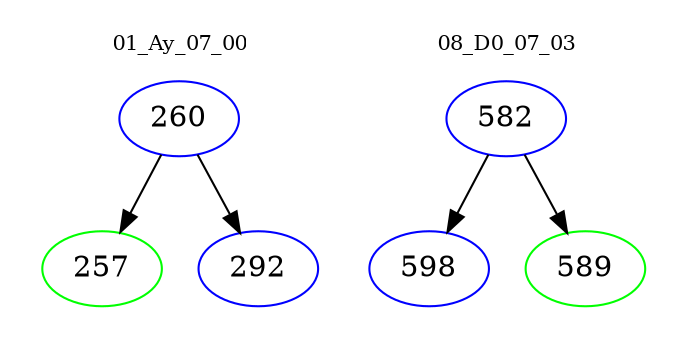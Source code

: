 digraph{
subgraph cluster_0 {
color = white
label = "01_Ay_07_00";
fontsize=10;
T0_260 [label="260", color="blue"]
T0_260 -> T0_257 [color="black"]
T0_257 [label="257", color="green"]
T0_260 -> T0_292 [color="black"]
T0_292 [label="292", color="blue"]
}
subgraph cluster_1 {
color = white
label = "08_D0_07_03";
fontsize=10;
T1_582 [label="582", color="blue"]
T1_582 -> T1_598 [color="black"]
T1_598 [label="598", color="blue"]
T1_582 -> T1_589 [color="black"]
T1_589 [label="589", color="green"]
}
}

